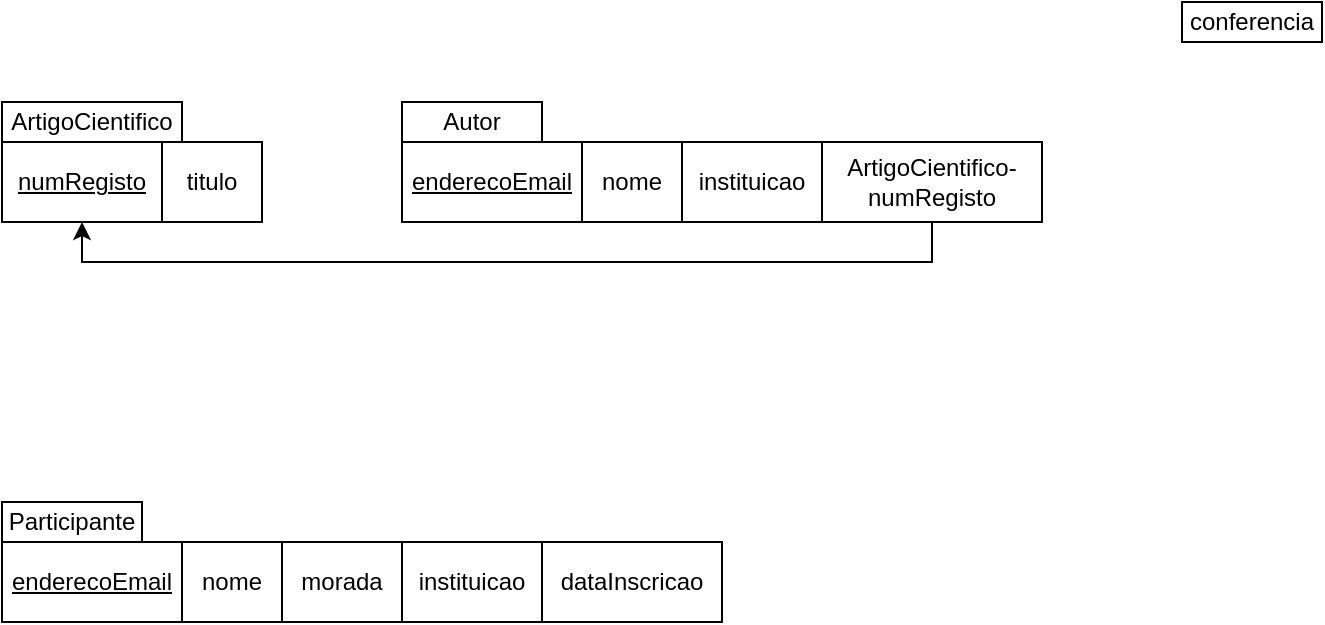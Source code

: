<mxfile version="24.0.4" type="device">
  <diagram name="Page-1" id="sv4eKT52F1IlTcsq5dl7">
    <mxGraphModel dx="1434" dy="754" grid="1" gridSize="10" guides="1" tooltips="1" connect="1" arrows="1" fold="1" page="1" pageScale="1" pageWidth="850" pageHeight="1100" math="0" shadow="0">
      <root>
        <mxCell id="0" />
        <mxCell id="1" parent="0" />
        <mxCell id="SOxTvH4YZH4HP-QPCvsQ-2" value="conferencia" style="rounded=0;whiteSpace=wrap;html=1;" vertex="1" parent="1">
          <mxGeometry x="670" y="50" width="70" height="20" as="geometry" />
        </mxCell>
        <mxCell id="SOxTvH4YZH4HP-QPCvsQ-7" value="ArtigoCientifico" style="rounded=0;whiteSpace=wrap;html=1;" vertex="1" parent="1">
          <mxGeometry x="80" y="100" width="90" height="20" as="geometry" />
        </mxCell>
        <mxCell id="SOxTvH4YZH4HP-QPCvsQ-8" value="numRegisto" style="rounded=0;whiteSpace=wrap;html=1;fontStyle=4" vertex="1" parent="1">
          <mxGeometry x="80" y="120" width="80" height="40" as="geometry" />
        </mxCell>
        <mxCell id="SOxTvH4YZH4HP-QPCvsQ-9" value="titulo" style="rounded=0;whiteSpace=wrap;html=1;" vertex="1" parent="1">
          <mxGeometry x="160" y="120" width="50" height="40" as="geometry" />
        </mxCell>
        <mxCell id="SOxTvH4YZH4HP-QPCvsQ-12" value="Autor" style="rounded=0;whiteSpace=wrap;html=1;" vertex="1" parent="1">
          <mxGeometry x="280" y="100" width="70" height="20" as="geometry" />
        </mxCell>
        <mxCell id="SOxTvH4YZH4HP-QPCvsQ-13" value="instituicao" style="rounded=0;whiteSpace=wrap;html=1;fontStyle=0" vertex="1" parent="1">
          <mxGeometry x="420" y="120" width="70" height="40" as="geometry" />
        </mxCell>
        <mxCell id="SOxTvH4YZH4HP-QPCvsQ-17" style="edgeStyle=orthogonalEdgeStyle;rounded=0;orthogonalLoop=1;jettySize=auto;html=1;entryX=0.5;entryY=1;entryDx=0;entryDy=0;" edge="1" parent="1" source="SOxTvH4YZH4HP-QPCvsQ-14" target="SOxTvH4YZH4HP-QPCvsQ-8">
          <mxGeometry relative="1" as="geometry">
            <Array as="points">
              <mxPoint x="545" y="180" />
              <mxPoint x="120" y="180" />
            </Array>
          </mxGeometry>
        </mxCell>
        <mxCell id="SOxTvH4YZH4HP-QPCvsQ-14" value="ArtigoCientifico-numRegisto" style="rounded=0;whiteSpace=wrap;html=1;" vertex="1" parent="1">
          <mxGeometry x="490" y="120" width="110" height="40" as="geometry" />
        </mxCell>
        <mxCell id="SOxTvH4YZH4HP-QPCvsQ-19" value="enderecoEmail" style="rounded=0;whiteSpace=wrap;html=1;fontStyle=4" vertex="1" parent="1">
          <mxGeometry x="280" y="120" width="90" height="40" as="geometry" />
        </mxCell>
        <mxCell id="SOxTvH4YZH4HP-QPCvsQ-20" value="nome" style="rounded=0;whiteSpace=wrap;html=1;fontStyle=0" vertex="1" parent="1">
          <mxGeometry x="370" y="120" width="50" height="40" as="geometry" />
        </mxCell>
        <mxCell id="SOxTvH4YZH4HP-QPCvsQ-21" value="Participante" style="rounded=0;whiteSpace=wrap;html=1;" vertex="1" parent="1">
          <mxGeometry x="80" y="300" width="70" height="20" as="geometry" />
        </mxCell>
        <mxCell id="SOxTvH4YZH4HP-QPCvsQ-22" value="enderecoEmail" style="rounded=0;whiteSpace=wrap;html=1;fontStyle=4" vertex="1" parent="1">
          <mxGeometry x="80" y="320" width="90" height="40" as="geometry" />
        </mxCell>
        <mxCell id="SOxTvH4YZH4HP-QPCvsQ-23" value="morada" style="rounded=0;whiteSpace=wrap;html=1;" vertex="1" parent="1">
          <mxGeometry x="220" y="320" width="60" height="40" as="geometry" />
        </mxCell>
        <mxCell id="SOxTvH4YZH4HP-QPCvsQ-24" value="instituicao" style="rounded=0;whiteSpace=wrap;html=1;" vertex="1" parent="1">
          <mxGeometry x="280" y="320" width="70" height="40" as="geometry" />
        </mxCell>
        <mxCell id="SOxTvH4YZH4HP-QPCvsQ-25" value="dataInscricao" style="rounded=0;whiteSpace=wrap;html=1;" vertex="1" parent="1">
          <mxGeometry x="350" y="320" width="90" height="40" as="geometry" />
        </mxCell>
        <mxCell id="SOxTvH4YZH4HP-QPCvsQ-26" value="nome" style="rounded=0;whiteSpace=wrap;html=1;" vertex="1" parent="1">
          <mxGeometry x="170" y="320" width="50" height="40" as="geometry" />
        </mxCell>
      </root>
    </mxGraphModel>
  </diagram>
</mxfile>
